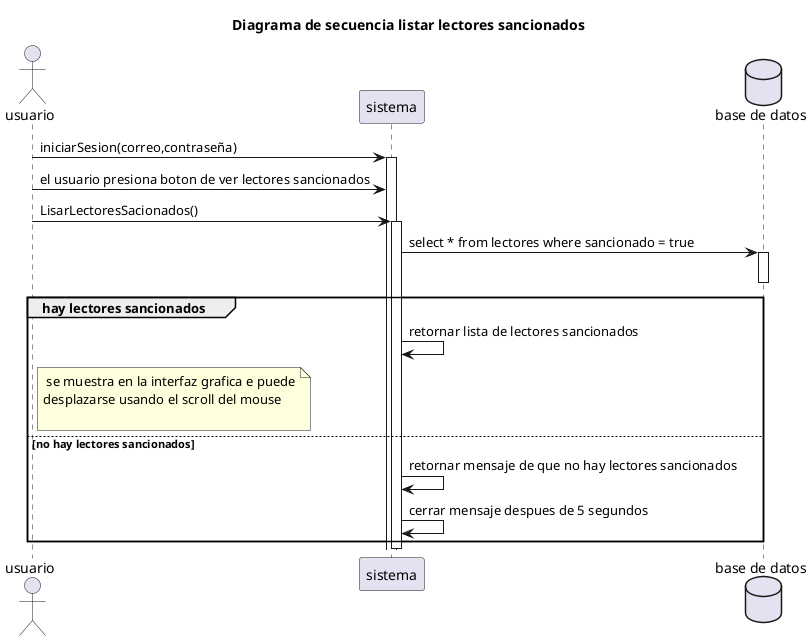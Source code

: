 @startuml
title Diagrama de secuencia listar lectores sancionados
actor "usuario" as u
participant "sistema" as s
database "base de datos" as db  

u -> s:iniciarSesion(correo,contraseña)
activate s
u -> s:el usuario presiona boton de ver lectores sancionados
u -> s:LisarLectoresSacionados()
activate s
s -> db:select * from lectores where sancionado = true
activate db
deactivate db
group hay lectores sancionados
s -> s:retornar lista de lectores sancionados
note right of u
 se muestra en la interfaz grafica e puede
desplazarse usando el scroll del mouse

end note
else no hay lectores sancionados
s -> s:retornar mensaje de que no hay lectores sancionados
s->s: cerrar mensaje despues de 5 segundos
end
deactivate s


@enduml